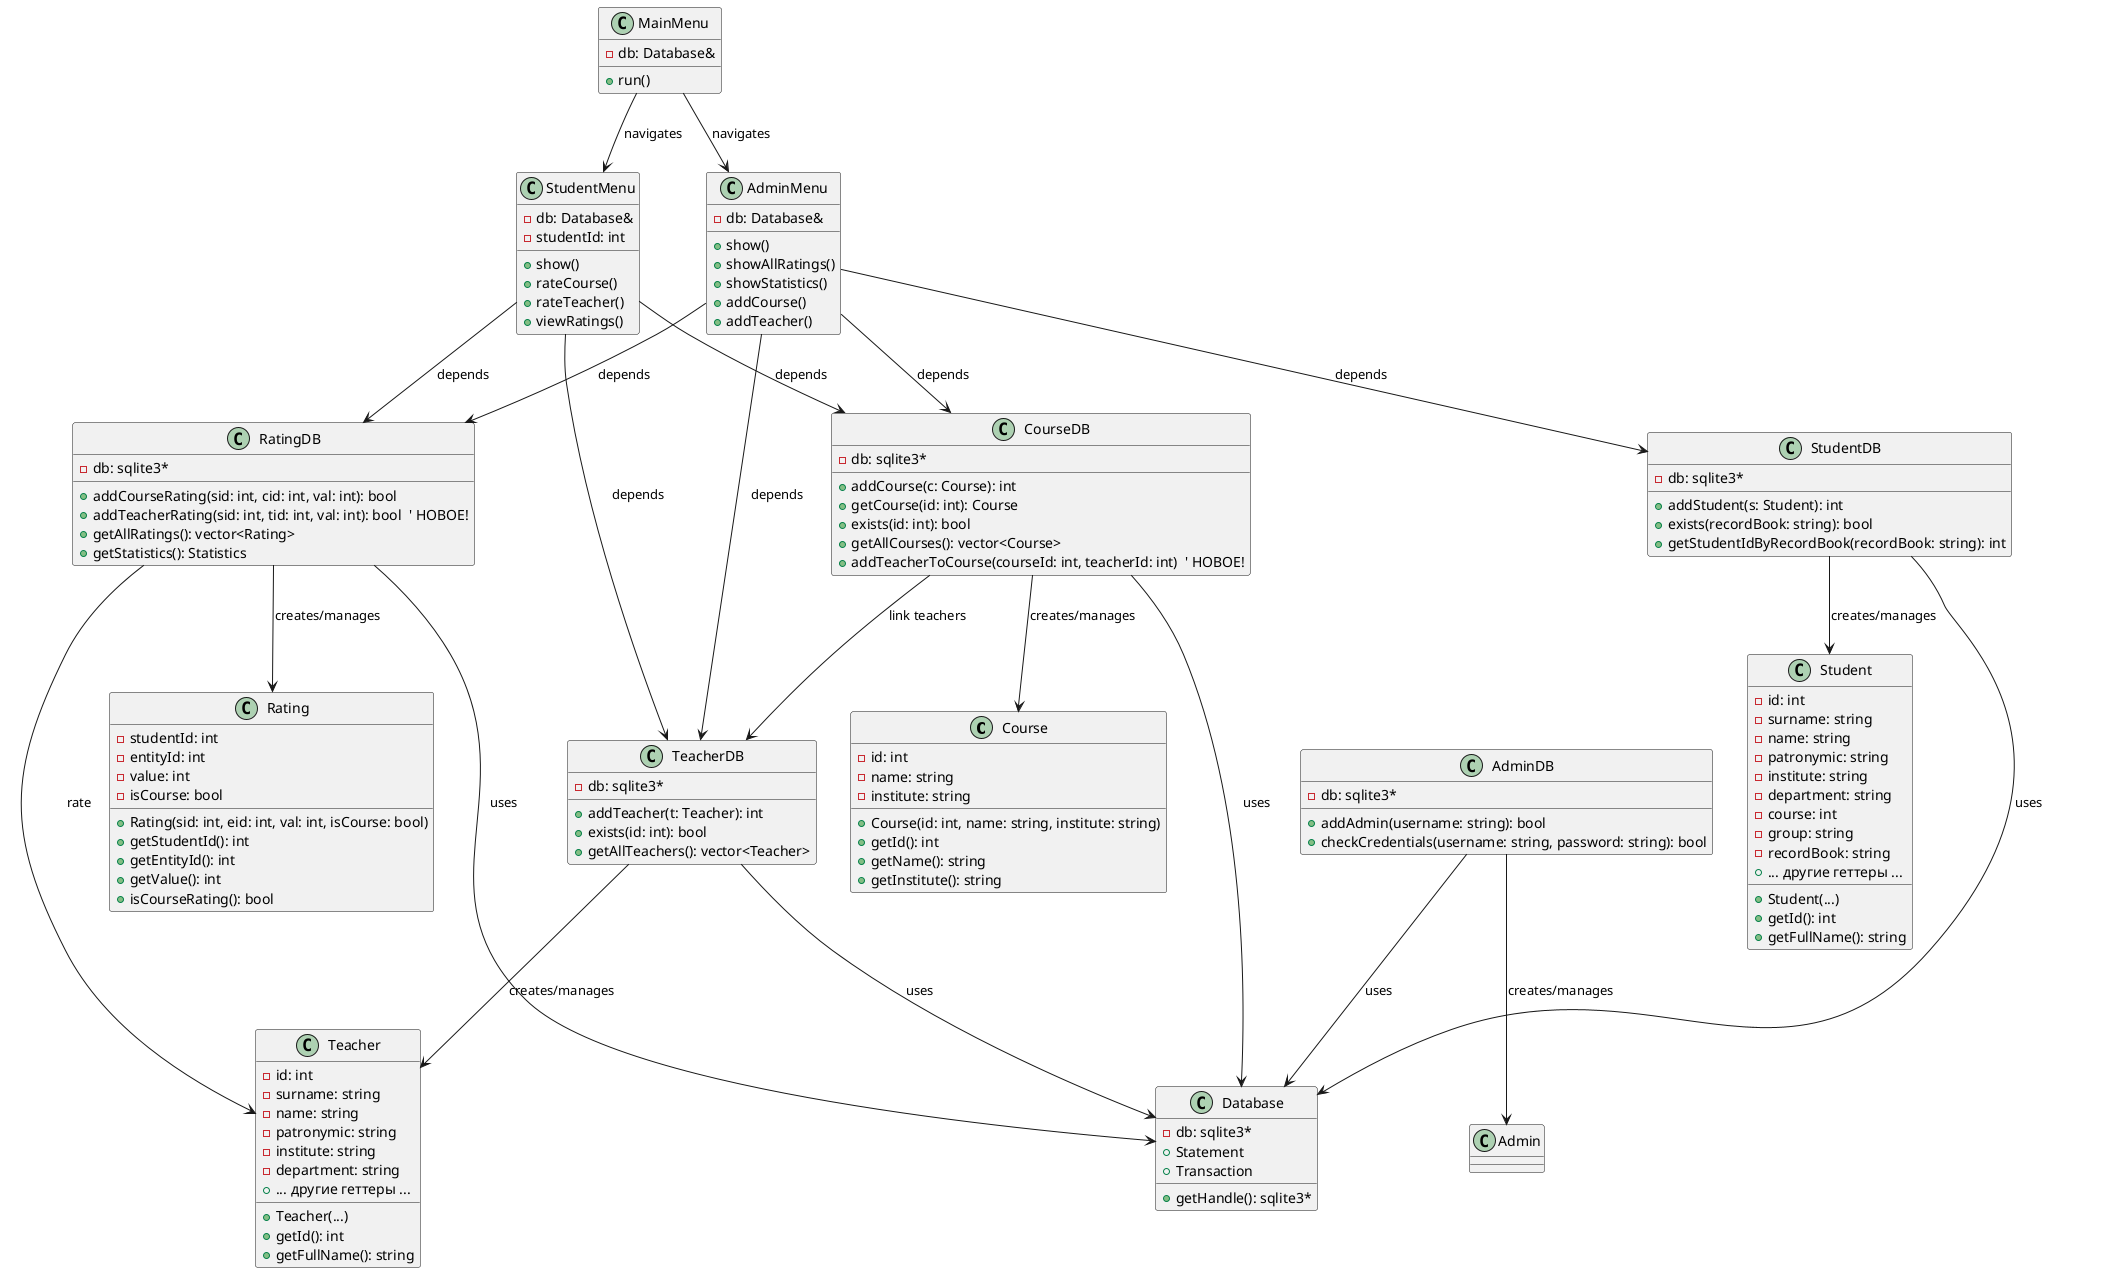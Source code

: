 @startuml

'#########################################
' Классы сущностей (Entities)
'#########################################

class Course {
  - id: int
  - name: string
  - institute: string
  + Course(id: int, name: string, institute: string)
  + getId(): int
  + getName(): string
  + getInstitute(): string
}

class Rating {
  - studentId: int
  - entityId: int
  - value: int
  - isCourse: bool
  + Rating(sid: int, eid: int, val: int, isCourse: bool)
  + getStudentId(): int
  + getEntityId(): int
  + getValue(): int
  + isCourseRating(): bool
}

class Student {
  - id: int
  - surname: string
  - name: string
  - patronymic: string
  - institute: string
  - department: string
  - course: int
  - group: string
  - recordBook: string
  + Student(...)
  + getId(): int
  + getFullName(): string
  + ... другие геттеры ...
}

class Teacher {
  - id: int
  - surname: string
  - name: string
  - patronymic: string
  - institute: string
  - department: string
  + Teacher(...)
  + getId(): int
  + getFullName(): string
  + ... другие геттеры ...
}

'#########################################
' Классы работы с БД (Database)
'#########################################

class Database {
  - db: sqlite3*
  + Statement
  + Transaction
  + getHandle(): sqlite3*
}

class CourseDB {
  - db: sqlite3*
  + addCourse(c: Course): int
  + getCourse(id: int): Course
  + exists(id: int): bool
  + getAllCourses(): vector<Course>
  + addTeacherToCourse(courseId: int, teacherId: int)  ' НОВОЕ!
}

class RatingDB {
  - db: sqlite3*
  + addCourseRating(sid: int, cid: int, val: int): bool
  + addTeacherRating(sid: int, tid: int, val: int): bool  ' НОВОЕ!
  + getAllRatings(): vector<Rating>
  + getStatistics(): Statistics
}

class StudentDB {
  - db: sqlite3*
  + addStudent(s: Student): int
  + exists(recordBook: string): bool
  + getStudentIdByRecordBook(recordBook: string): int
}

class TeacherDB {  
  - db: sqlite3*
  + addTeacher(t: Teacher): int
  + exists(id: int): bool
  + getAllTeachers(): vector<Teacher>
}

class AdminDB {
  - db: sqlite3*
  + addAdmin(username: string): bool
  + checkCredentials(username: string, password: string): bool
}

'#########################################
' UI-Меню
'#########################################

class AdminMenu {
  - db: Database&
  + show()
  + showAllRatings()
  + showStatistics()
  + addCourse() 
  + addTeacher() 
}

class StudentMenu {
  - db: Database&
  - studentId: int
  + show()
  + rateCourse()
  + rateTeacher()  
  + viewRatings()
}

class MainMenu {
  - db: Database&
  + run()
}

'#########################################
' Связи между классами 
'#########################################

CourseDB --> Database : uses
RatingDB --> Database : uses
StudentDB --> Database : uses
AdminDB --> Database : uses
TeacherDB --> Database : uses  

CourseDB --> Course : creates/manages
RatingDB --> Rating : creates/manages
StudentDB --> Student : creates/manages
TeacherDB --> Teacher : creates/manages  
AdminDB --> Admin : creates/manages

AdminMenu --> CourseDB : depends
AdminMenu --> RatingDB : depends
AdminMenu --> StudentDB : depends
AdminMenu --> TeacherDB : depends  

StudentMenu --> RatingDB : depends
StudentMenu --> CourseDB : depends
StudentMenu --> TeacherDB : depends  

CourseDB --> TeacherDB : "link teachers"  
RatingDB --> Teacher : "rate" 

MainMenu --> AdminMenu : navigates
MainMenu --> StudentMenu : navigates

@enduml